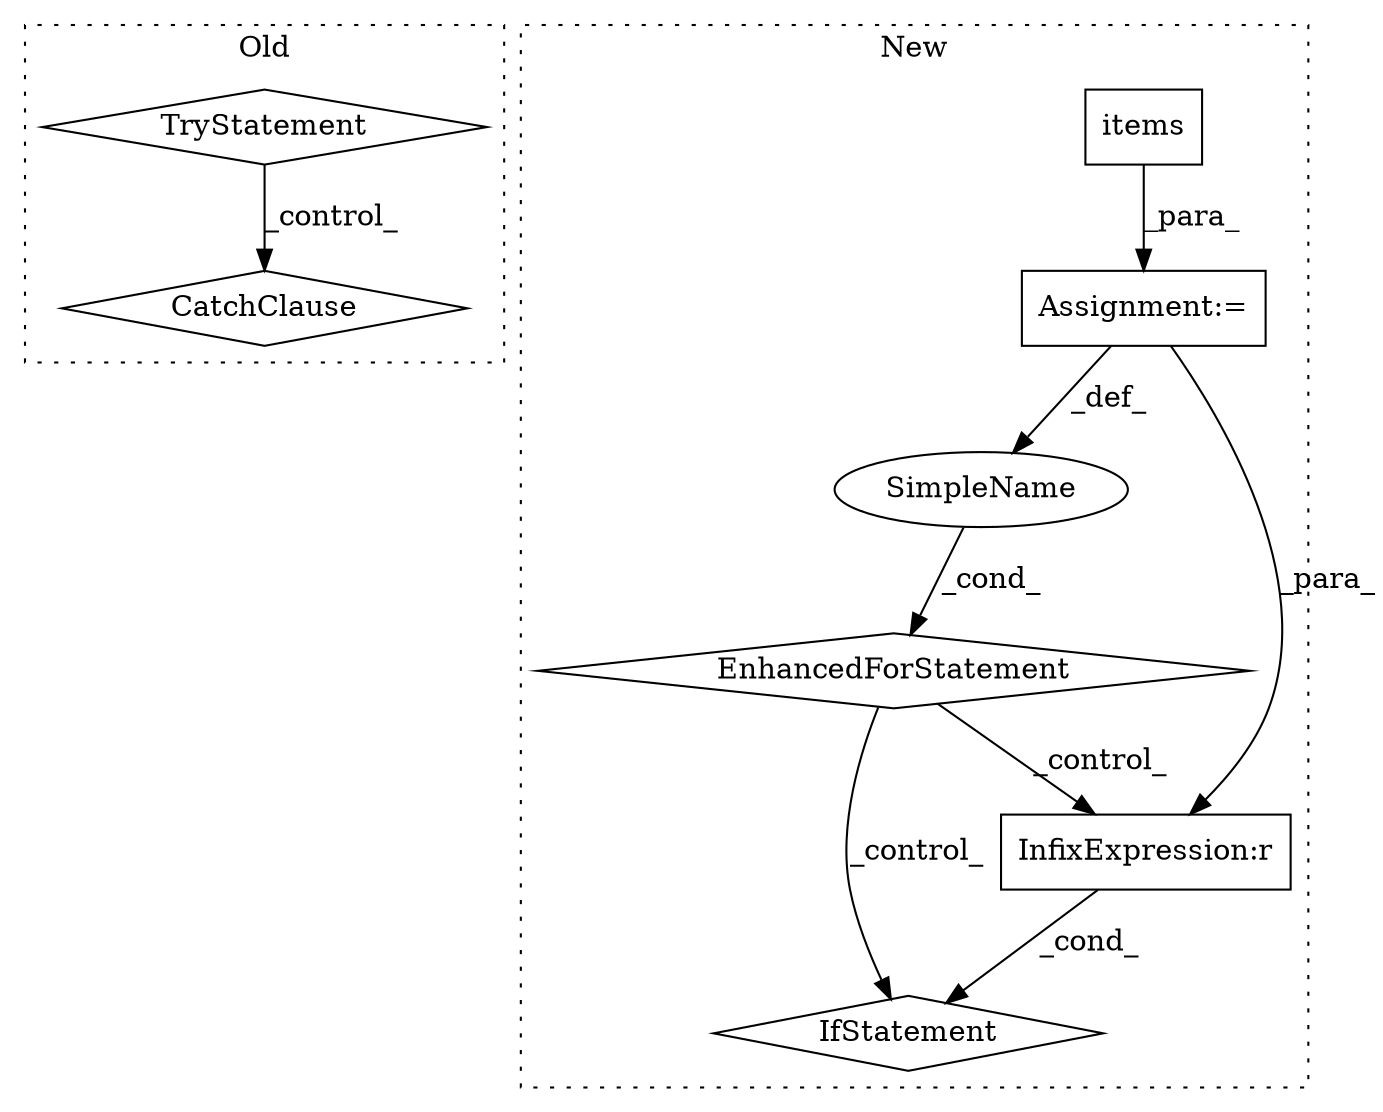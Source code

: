 digraph G {
subgraph cluster0 {
1 [label="TryStatement" a="54" s="3564" l="4" shape="diamond"];
3 [label="CatchClause" a="12" s="3667,3700" l="13,2" shape="diamond"];
label = "Old";
style="dotted";
}
subgraph cluster1 {
2 [label="items" a="32" s="5368" l="7" shape="box"];
4 [label="Assignment:=" a="7" s="5267,5375" l="82,2" shape="box"];
5 [label="IfStatement" a="25" s="5673,5694" l="4,2" shape="diamond"];
6 [label="EnhancedForStatement" a="70" s="5267,5375" l="82,2" shape="diamond"];
7 [label="SimpleName" a="42" s="5353" l="6" shape="ellipse"];
8 [label="InfixExpression:r" a="27" s="5682" l="4" shape="box"];
label = "New";
style="dotted";
}
1 -> 3 [label="_control_"];
2 -> 4 [label="_para_"];
4 -> 8 [label="_para_"];
4 -> 7 [label="_def_"];
6 -> 8 [label="_control_"];
6 -> 5 [label="_control_"];
7 -> 6 [label="_cond_"];
8 -> 5 [label="_cond_"];
}